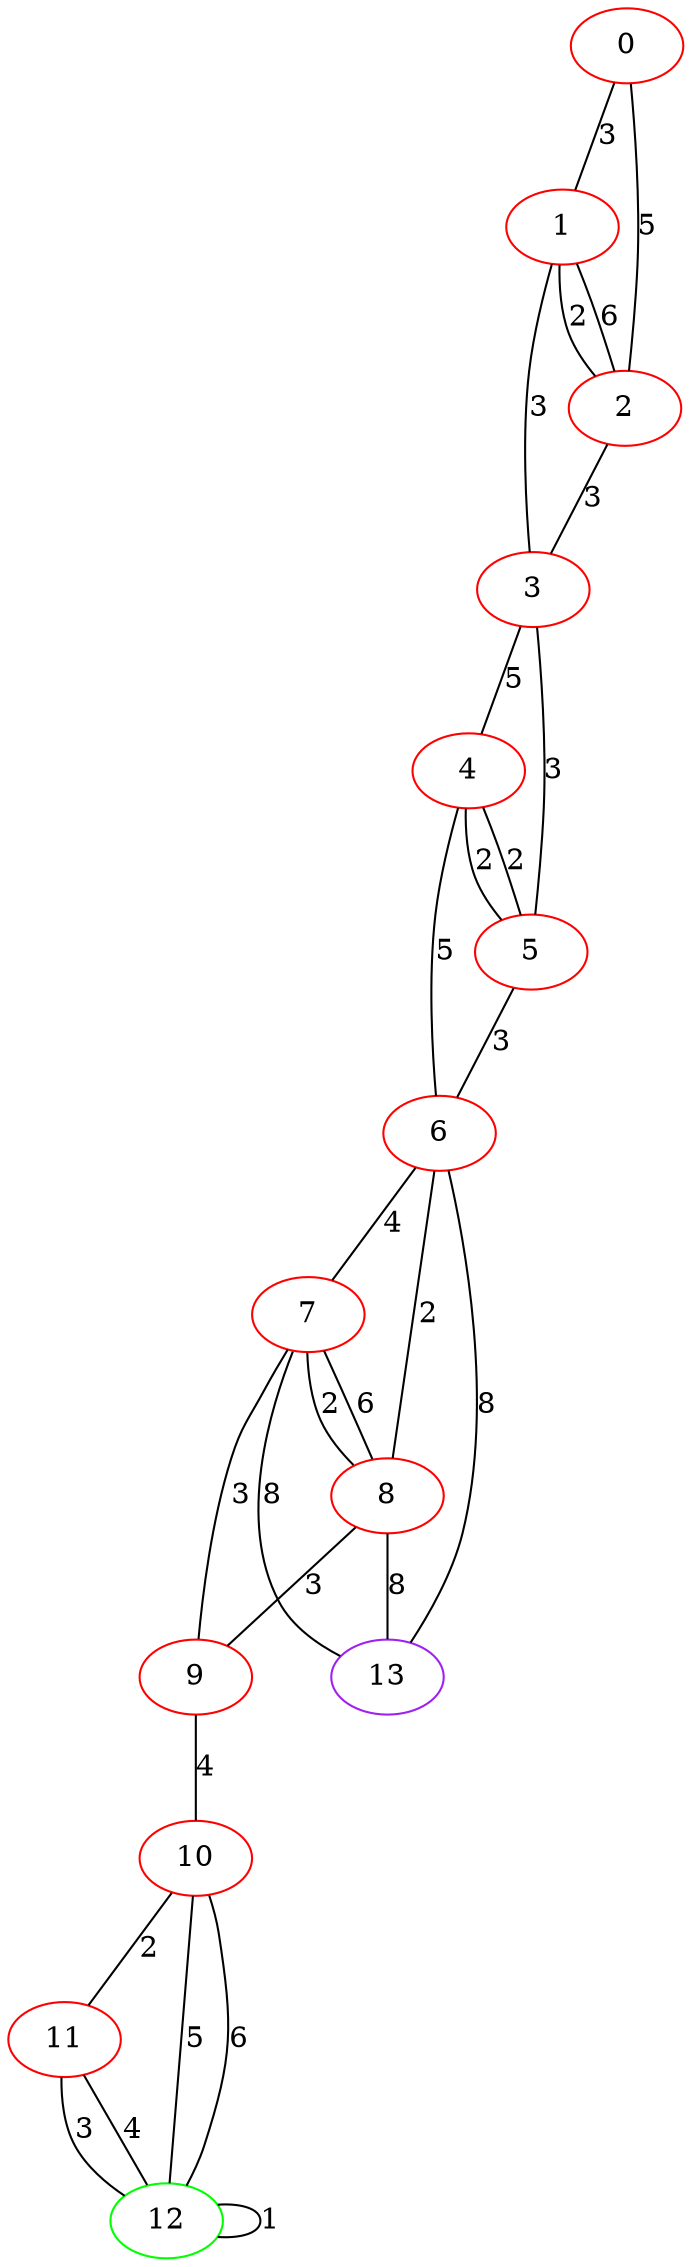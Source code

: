graph "" {
0 [color=red, weight=1];
1 [color=red, weight=1];
2 [color=red, weight=1];
3 [color=red, weight=1];
4 [color=red, weight=1];
5 [color=red, weight=1];
6 [color=red, weight=1];
7 [color=red, weight=1];
8 [color=red, weight=1];
9 [color=red, weight=1];
10 [color=red, weight=1];
11 [color=red, weight=1];
12 [color=green, weight=2];
13 [color=purple, weight=4];
0 -- 1  [key=0, label=3];
0 -- 2  [key=0, label=5];
1 -- 2  [key=0, label=6];
1 -- 2  [key=1, label=2];
1 -- 3  [key=0, label=3];
2 -- 3  [key=0, label=3];
3 -- 4  [key=0, label=5];
3 -- 5  [key=0, label=3];
4 -- 5  [key=0, label=2];
4 -- 5  [key=1, label=2];
4 -- 6  [key=0, label=5];
5 -- 6  [key=0, label=3];
6 -- 8  [key=0, label=2];
6 -- 13  [key=0, label=8];
6 -- 7  [key=0, label=4];
7 -- 8  [key=0, label=2];
7 -- 8  [key=1, label=6];
7 -- 9  [key=0, label=3];
7 -- 13  [key=0, label=8];
8 -- 9  [key=0, label=3];
8 -- 13  [key=0, label=8];
9 -- 10  [key=0, label=4];
10 -- 11  [key=0, label=2];
10 -- 12  [key=0, label=5];
10 -- 12  [key=1, label=6];
11 -- 12  [key=0, label=3];
11 -- 12  [key=1, label=4];
12 -- 12  [key=0, label=1];
}

